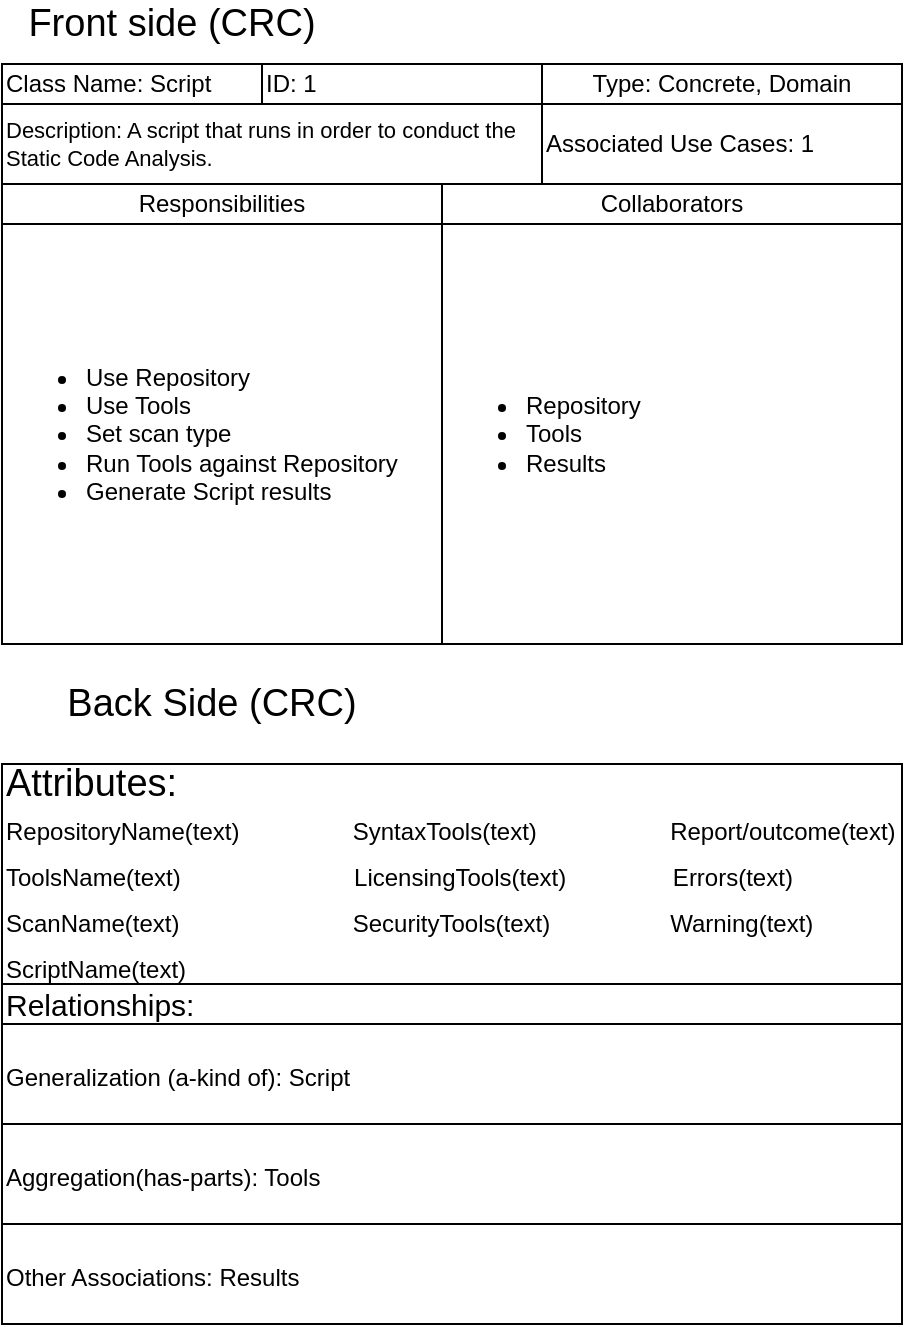 <mxfile version="13.7.3" type="device"><diagram name="Page-1" id="9f46799a-70d6-7492-0946-bef42562c5a5"><mxGraphModel dx="749" dy="556" grid="1" gridSize="10" guides="1" tooltips="1" connect="1" arrows="1" fold="1" page="1" pageScale="1" pageWidth="1100" pageHeight="850" background="#ffffff" math="0" shadow="0"><root><mxCell id="0"/><mxCell id="1" parent="0"/><mxCell id="6n8Ib-Y9r24l5G9lrlvm-26" value="" style="rounded=0;whiteSpace=wrap;html=1;" vertex="1" parent="1"><mxGeometry x="130" y="60" width="450" height="290" as="geometry"/></mxCell><mxCell id="6n8Ib-Y9r24l5G9lrlvm-27" value="&lt;font style=&quot;font-size: 12px&quot;&gt;&lt;font style=&quot;font-size: 12px&quot;&gt;Class Name: Script&lt;/font&gt;&amp;nbsp;&lt;/font&gt;" style="rounded=0;whiteSpace=wrap;html=1;align=left;" vertex="1" parent="1"><mxGeometry x="130" y="60" width="130" height="20" as="geometry"/></mxCell><mxCell id="6n8Ib-Y9r24l5G9lrlvm-28" value="ID: 1" style="rounded=0;whiteSpace=wrap;html=1;align=left;" vertex="1" parent="1"><mxGeometry x="260" y="60" width="190" height="20" as="geometry"/></mxCell><mxCell id="6n8Ib-Y9r24l5G9lrlvm-29" value="Type: Concrete, Domain" style="rounded=0;whiteSpace=wrap;html=1;" vertex="1" parent="1"><mxGeometry x="400" y="60" width="180" height="20" as="geometry"/></mxCell><mxCell id="6n8Ib-Y9r24l5G9lrlvm-30" value="Description: A script that runs in order to conduct the Static Code Analysis.&amp;nbsp;" style="rounded=0;whiteSpace=wrap;html=1;align=left;fontSize=11;" vertex="1" parent="1"><mxGeometry x="130" y="80" width="270" height="40" as="geometry"/></mxCell><mxCell id="6n8Ib-Y9r24l5G9lrlvm-31" value="Associated Use Cases: 1" style="rounded=0;whiteSpace=wrap;html=1;align=left;" vertex="1" parent="1"><mxGeometry x="400" y="80" width="180" height="40" as="geometry"/></mxCell><mxCell id="6n8Ib-Y9r24l5G9lrlvm-32" value="Responsibilities" style="rounded=0;whiteSpace=wrap;html=1;" vertex="1" parent="1"><mxGeometry x="130" y="120" width="220" height="20" as="geometry"/></mxCell><mxCell id="6n8Ib-Y9r24l5G9lrlvm-39" value="Collaborators" style="rounded=0;whiteSpace=wrap;html=1;" vertex="1" parent="1"><mxGeometry x="350" y="120" width="230" height="20" as="geometry"/></mxCell><mxCell id="6n8Ib-Y9r24l5G9lrlvm-40" value="&lt;ul&gt;&lt;li&gt;&lt;span&gt;Use Repository&lt;/span&gt;&lt;/li&gt;&lt;li&gt;&lt;span&gt;Use Tools&lt;/span&gt;&lt;/li&gt;&lt;li&gt;&lt;span&gt;Set scan type&lt;/span&gt;&lt;/li&gt;&lt;li&gt;&lt;span&gt;Run Tools against Repository&lt;/span&gt;&lt;/li&gt;&lt;li&gt;&lt;span&gt;Generate Script results&lt;/span&gt;&lt;/li&gt;&lt;/ul&gt;" style="rounded=0;whiteSpace=wrap;html=1;align=left;" vertex="1" parent="1"><mxGeometry x="130" y="140" width="220" height="210" as="geometry"/></mxCell><mxCell id="6n8Ib-Y9r24l5G9lrlvm-41" value="&lt;ul&gt;&lt;li&gt;Repository&lt;/li&gt;&lt;li&gt;Tools&lt;/li&gt;&lt;li&gt;Results&lt;/li&gt;&lt;/ul&gt;" style="rounded=0;whiteSpace=wrap;html=1;align=left;" vertex="1" parent="1"><mxGeometry x="350" y="140" width="230" height="210" as="geometry"/></mxCell><mxCell id="6n8Ib-Y9r24l5G9lrlvm-42" value="Front side (CRC)" style="text;html=1;strokeColor=none;fillColor=none;align=center;verticalAlign=middle;whiteSpace=wrap;rounded=0;fontSize=19;" vertex="1" parent="1"><mxGeometry x="130" y="30" width="170" height="20" as="geometry"/></mxCell><mxCell id="6n8Ib-Y9r24l5G9lrlvm-43" value="" style="rounded=0;whiteSpace=wrap;html=1;fontSize=19;align=left;" vertex="1" parent="1"><mxGeometry x="130" y="410" width="450" height="280" as="geometry"/></mxCell><mxCell id="6n8Ib-Y9r24l5G9lrlvm-44" value="Back Side (CRC)" style="text;html=1;strokeColor=none;fillColor=none;align=center;verticalAlign=middle;whiteSpace=wrap;rounded=0;fontSize=19;" vertex="1" parent="1"><mxGeometry x="140" y="370" width="190" height="20" as="geometry"/></mxCell><mxCell id="6n8Ib-Y9r24l5G9lrlvm-45" value="Attributes:&lt;br&gt;&lt;span style=&quot;font-size: 12px&quot;&gt;RepositoryName(text)&amp;nbsp; &amp;nbsp; &amp;nbsp; &amp;nbsp; &amp;nbsp; &amp;nbsp; &amp;nbsp; &amp;nbsp; &amp;nbsp;SyntaxTools(text)&amp;nbsp; &amp;nbsp; &amp;nbsp; &amp;nbsp; &amp;nbsp; &amp;nbsp; &amp;nbsp; &amp;nbsp; &amp;nbsp; &amp;nbsp; Report/outcome(text)&lt;/span&gt;&lt;br style=&quot;font-size: 12px&quot;&gt;&lt;span style=&quot;font-size: 12px&quot;&gt;ToolsName(text)&amp;nbsp; &amp;nbsp; &amp;nbsp; &amp;nbsp; &amp;nbsp; &amp;nbsp; &amp;nbsp; &amp;nbsp; &amp;nbsp; &amp;nbsp; &amp;nbsp; &amp;nbsp; &amp;nbsp; LicensingTools(text)&amp;nbsp; &amp;nbsp; &amp;nbsp; &amp;nbsp; &amp;nbsp; &amp;nbsp; &amp;nbsp; &amp;nbsp; Errors(text)&lt;/span&gt;&lt;br style=&quot;font-size: 12px&quot;&gt;&lt;span style=&quot;font-size: 12px&quot;&gt;ScanName(text)&amp;nbsp; &amp;nbsp; &amp;nbsp; &amp;nbsp; &amp;nbsp; &amp;nbsp; &amp;nbsp; &amp;nbsp; &amp;nbsp; &amp;nbsp; &amp;nbsp; &amp;nbsp; &amp;nbsp; SecurityTools(text)&amp;nbsp; &amp;nbsp; &amp;nbsp; &amp;nbsp; &amp;nbsp; &amp;nbsp; &amp;nbsp; &amp;nbsp; &amp;nbsp; Warning(text)&lt;/span&gt;&lt;br style=&quot;font-size: 12px&quot;&gt;&lt;span style=&quot;font-size: 12px&quot;&gt;ScriptName(text)&lt;/span&gt;" style="rounded=0;whiteSpace=wrap;html=1;fontSize=19;align=left;" vertex="1" parent="1"><mxGeometry x="130" y="410" width="450" height="110" as="geometry"/></mxCell><mxCell id="6n8Ib-Y9r24l5G9lrlvm-48" value="&lt;font style=&quot;font-size: 12px&quot;&gt;Generalization (a-kind of): Script&lt;/font&gt;" style="rounded=0;whiteSpace=wrap;html=1;fontSize=19;align=left;" vertex="1" parent="1"><mxGeometry x="130" y="540" width="450" height="50" as="geometry"/></mxCell><mxCell id="6n8Ib-Y9r24l5G9lrlvm-49" value="&lt;font style=&quot;font-size: 12px&quot;&gt;Aggregation(has-parts): Tools&lt;/font&gt;" style="rounded=0;whiteSpace=wrap;html=1;fontSize=19;align=left;" vertex="1" parent="1"><mxGeometry x="130" y="590" width="450" height="50" as="geometry"/></mxCell><mxCell id="6n8Ib-Y9r24l5G9lrlvm-50" value="&lt;font style=&quot;font-size: 12px&quot;&gt;Other Associations: Results&lt;/font&gt;" style="rounded=0;whiteSpace=wrap;html=1;fontSize=19;align=left;" vertex="1" parent="1"><mxGeometry x="130" y="640" width="450" height="50" as="geometry"/></mxCell><mxCell id="6n8Ib-Y9r24l5G9lrlvm-51" value="&lt;font style=&quot;font-size: 15px&quot;&gt;Relationships:&lt;/font&gt;" style="rounded=0;whiteSpace=wrap;html=1;fontSize=19;align=left;" vertex="1" parent="1"><mxGeometry x="130" y="520" width="450" height="20" as="geometry"/></mxCell></root></mxGraphModel></diagram></mxfile>